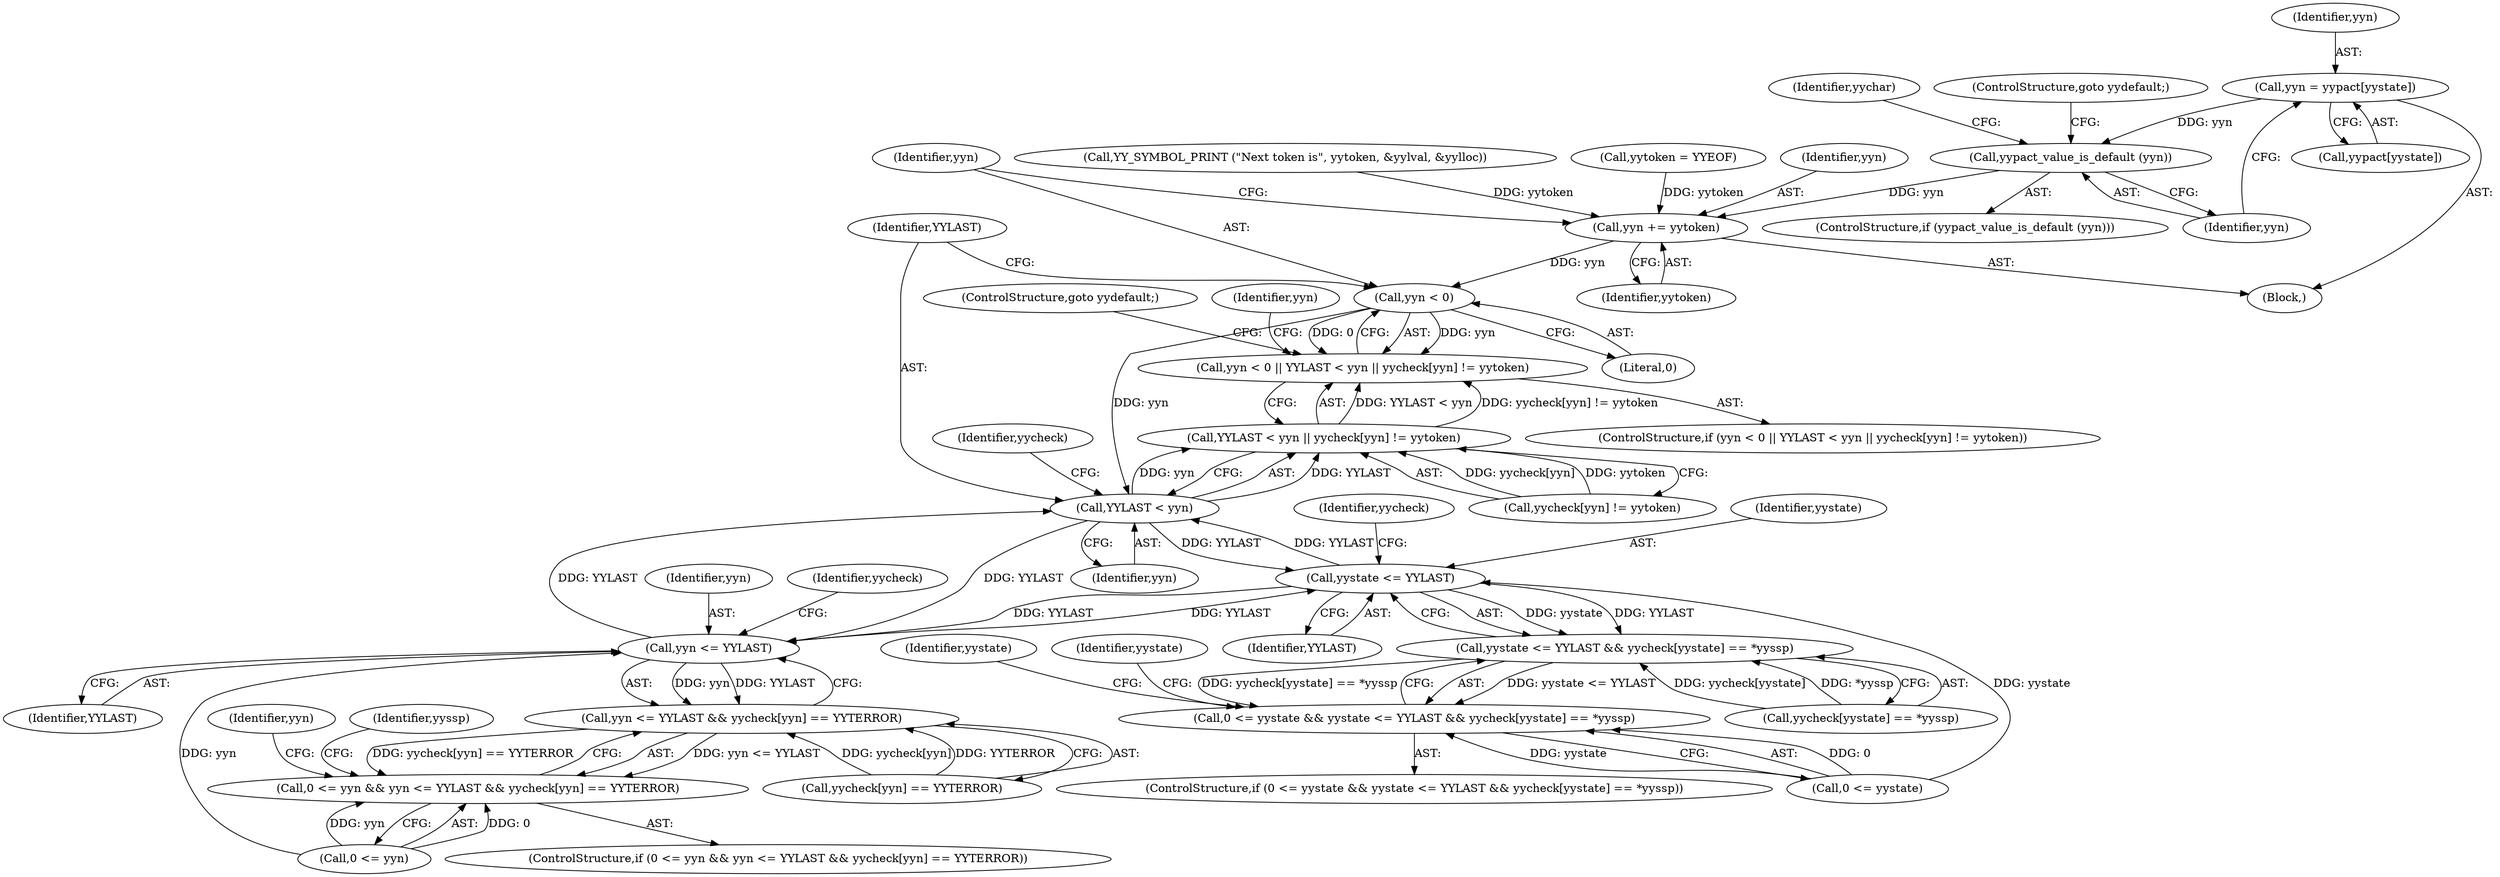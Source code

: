 digraph "0_yara_925bcf3c3b0a28b5b78e25d9efda5c0bf27ae699_1@array" {
"1000383" [label="(Call,yyn = yypact[yystate])"];
"1000389" [label="(Call,yypact_value_is_default (yyn))"];
"1000435" [label="(Call,yyn += yytoken)"];
"1000440" [label="(Call,yyn < 0)"];
"1000439" [label="(Call,yyn < 0 || YYLAST < yyn || yycheck[yyn] != yytoken)"];
"1000444" [label="(Call,YYLAST < yyn)"];
"1000443" [label="(Call,YYLAST < yyn || yycheck[yyn] != yytoken)"];
"1001668" [label="(Call,yystate <= YYLAST)"];
"1001667" [label="(Call,yystate <= YYLAST && yycheck[yystate] == *yyssp)"];
"1001663" [label="(Call,0 <= yystate && yystate <= YYLAST && yycheck[yystate] == *yyssp)"];
"1001782" [label="(Call,yyn <= YYLAST)"];
"1001781" [label="(Call,yyn <= YYLAST && yycheck[yyn] == YYTERROR)"];
"1001777" [label="(Call,0 <= yyn && yyn <= YYLAST && yycheck[yyn] == YYTERROR)"];
"1000439" [label="(Call,yyn < 0 || YYLAST < yyn || yycheck[yyn] != yytoken)"];
"1000436" [label="(Identifier,yyn)"];
"1000444" [label="(Call,YYLAST < yyn)"];
"1001783" [label="(Identifier,yyn)"];
"1000388" [label="(ControlStructure,if (yypact_value_is_default (yyn)))"];
"1001778" [label="(Call,0 <= yyn)"];
"1000385" [label="(Call,yypact[yystate])"];
"1000437" [label="(Identifier,yytoken)"];
"1001678" [label="(Identifier,yystate)"];
"1000445" [label="(Identifier,YYLAST)"];
"1001670" [label="(Identifier,YYLAST)"];
"1001792" [label="(Identifier,yyn)"];
"1001785" [label="(Call,yycheck[yyn] == YYTERROR)"];
"1001777" [label="(Call,0 <= yyn && yyn <= YYLAST && yycheck[yyn] == YYTERROR)"];
"1001784" [label="(Identifier,YYLAST)"];
"1000446" [label="(Identifier,yyn)"];
"1001684" [label="(Identifier,yystate)"];
"1001668" [label="(Call,yystate <= YYLAST)"];
"1001664" [label="(Call,0 <= yystate)"];
"1001673" [label="(Identifier,yycheck)"];
"1000443" [label="(Call,YYLAST < yyn || yycheck[yyn] != yytoken)"];
"1000449" [label="(Identifier,yycheck)"];
"1000216" [label="(Block,)"];
"1000390" [label="(Identifier,yyn)"];
"1000391" [label="(ControlStructure,goto yydefault;)"];
"1001776" [label="(ControlStructure,if (0 <= yyn && yyn <= YYLAST && yycheck[yyn] == YYTERROR))"];
"1000441" [label="(Identifier,yyn)"];
"1000452" [label="(ControlStructure,goto yydefault;)"];
"1001787" [label="(Identifier,yycheck)"];
"1001667" [label="(Call,yystate <= YYLAST && yycheck[yystate] == *yyssp)"];
"1000428" [label="(Call,YY_SYMBOL_PRINT (\"Next token is\", yytoken, &yylval, &yylloc))"];
"1001663" [label="(Call,0 <= yystate && yystate <= YYLAST && yycheck[yystate] == *yyssp)"];
"1000454" [label="(Identifier,yyn)"];
"1001803" [label="(Identifier,yyssp)"];
"1000383" [label="(Call,yyn = yypact[yystate])"];
"1001671" [label="(Call,yycheck[yystate] == *yyssp)"];
"1000438" [label="(ControlStructure,if (yyn < 0 || YYLAST < yyn || yycheck[yyn] != yytoken))"];
"1001669" [label="(Identifier,yystate)"];
"1000440" [label="(Call,yyn < 0)"];
"1000447" [label="(Call,yycheck[yyn] != yytoken)"];
"1000394" [label="(Identifier,yychar)"];
"1000415" [label="(Call,yytoken = YYEOF)"];
"1000442" [label="(Literal,0)"];
"1001662" [label="(ControlStructure,if (0 <= yystate && yystate <= YYLAST && yycheck[yystate] == *yyssp))"];
"1000389" [label="(Call,yypact_value_is_default (yyn))"];
"1000435" [label="(Call,yyn += yytoken)"];
"1000384" [label="(Identifier,yyn)"];
"1001781" [label="(Call,yyn <= YYLAST && yycheck[yyn] == YYTERROR)"];
"1001782" [label="(Call,yyn <= YYLAST)"];
"1000383" -> "1000216"  [label="AST: "];
"1000383" -> "1000385"  [label="CFG: "];
"1000384" -> "1000383"  [label="AST: "];
"1000385" -> "1000383"  [label="AST: "];
"1000390" -> "1000383"  [label="CFG: "];
"1000383" -> "1000389"  [label="DDG: yyn"];
"1000389" -> "1000388"  [label="AST: "];
"1000389" -> "1000390"  [label="CFG: "];
"1000390" -> "1000389"  [label="AST: "];
"1000391" -> "1000389"  [label="CFG: "];
"1000394" -> "1000389"  [label="CFG: "];
"1000389" -> "1000435"  [label="DDG: yyn"];
"1000435" -> "1000216"  [label="AST: "];
"1000435" -> "1000437"  [label="CFG: "];
"1000436" -> "1000435"  [label="AST: "];
"1000437" -> "1000435"  [label="AST: "];
"1000441" -> "1000435"  [label="CFG: "];
"1000415" -> "1000435"  [label="DDG: yytoken"];
"1000428" -> "1000435"  [label="DDG: yytoken"];
"1000435" -> "1000440"  [label="DDG: yyn"];
"1000440" -> "1000439"  [label="AST: "];
"1000440" -> "1000442"  [label="CFG: "];
"1000441" -> "1000440"  [label="AST: "];
"1000442" -> "1000440"  [label="AST: "];
"1000445" -> "1000440"  [label="CFG: "];
"1000439" -> "1000440"  [label="CFG: "];
"1000440" -> "1000439"  [label="DDG: yyn"];
"1000440" -> "1000439"  [label="DDG: 0"];
"1000440" -> "1000444"  [label="DDG: yyn"];
"1000439" -> "1000438"  [label="AST: "];
"1000439" -> "1000443"  [label="CFG: "];
"1000443" -> "1000439"  [label="AST: "];
"1000452" -> "1000439"  [label="CFG: "];
"1000454" -> "1000439"  [label="CFG: "];
"1000443" -> "1000439"  [label="DDG: YYLAST < yyn"];
"1000443" -> "1000439"  [label="DDG: yycheck[yyn] != yytoken"];
"1000444" -> "1000443"  [label="AST: "];
"1000444" -> "1000446"  [label="CFG: "];
"1000445" -> "1000444"  [label="AST: "];
"1000446" -> "1000444"  [label="AST: "];
"1000449" -> "1000444"  [label="CFG: "];
"1000443" -> "1000444"  [label="CFG: "];
"1000444" -> "1000443"  [label="DDG: YYLAST"];
"1000444" -> "1000443"  [label="DDG: yyn"];
"1001668" -> "1000444"  [label="DDG: YYLAST"];
"1001782" -> "1000444"  [label="DDG: YYLAST"];
"1000444" -> "1001668"  [label="DDG: YYLAST"];
"1000444" -> "1001782"  [label="DDG: YYLAST"];
"1000443" -> "1000447"  [label="CFG: "];
"1000447" -> "1000443"  [label="AST: "];
"1000447" -> "1000443"  [label="DDG: yycheck[yyn]"];
"1000447" -> "1000443"  [label="DDG: yytoken"];
"1001668" -> "1001667"  [label="AST: "];
"1001668" -> "1001670"  [label="CFG: "];
"1001669" -> "1001668"  [label="AST: "];
"1001670" -> "1001668"  [label="AST: "];
"1001673" -> "1001668"  [label="CFG: "];
"1001667" -> "1001668"  [label="CFG: "];
"1001668" -> "1001667"  [label="DDG: yystate"];
"1001668" -> "1001667"  [label="DDG: YYLAST"];
"1001664" -> "1001668"  [label="DDG: yystate"];
"1001782" -> "1001668"  [label="DDG: YYLAST"];
"1001668" -> "1001782"  [label="DDG: YYLAST"];
"1001667" -> "1001663"  [label="AST: "];
"1001667" -> "1001671"  [label="CFG: "];
"1001671" -> "1001667"  [label="AST: "];
"1001663" -> "1001667"  [label="CFG: "];
"1001667" -> "1001663"  [label="DDG: yystate <= YYLAST"];
"1001667" -> "1001663"  [label="DDG: yycheck[yystate] == *yyssp"];
"1001671" -> "1001667"  [label="DDG: yycheck[yystate]"];
"1001671" -> "1001667"  [label="DDG: *yyssp"];
"1001663" -> "1001662"  [label="AST: "];
"1001663" -> "1001664"  [label="CFG: "];
"1001664" -> "1001663"  [label="AST: "];
"1001678" -> "1001663"  [label="CFG: "];
"1001684" -> "1001663"  [label="CFG: "];
"1001664" -> "1001663"  [label="DDG: 0"];
"1001664" -> "1001663"  [label="DDG: yystate"];
"1001782" -> "1001781"  [label="AST: "];
"1001782" -> "1001784"  [label="CFG: "];
"1001783" -> "1001782"  [label="AST: "];
"1001784" -> "1001782"  [label="AST: "];
"1001787" -> "1001782"  [label="CFG: "];
"1001781" -> "1001782"  [label="CFG: "];
"1001782" -> "1001781"  [label="DDG: yyn"];
"1001782" -> "1001781"  [label="DDG: YYLAST"];
"1001778" -> "1001782"  [label="DDG: yyn"];
"1001781" -> "1001777"  [label="AST: "];
"1001781" -> "1001785"  [label="CFG: "];
"1001785" -> "1001781"  [label="AST: "];
"1001777" -> "1001781"  [label="CFG: "];
"1001781" -> "1001777"  [label="DDG: yyn <= YYLAST"];
"1001781" -> "1001777"  [label="DDG: yycheck[yyn] == YYTERROR"];
"1001785" -> "1001781"  [label="DDG: yycheck[yyn]"];
"1001785" -> "1001781"  [label="DDG: YYTERROR"];
"1001777" -> "1001776"  [label="AST: "];
"1001777" -> "1001778"  [label="CFG: "];
"1001778" -> "1001777"  [label="AST: "];
"1001792" -> "1001777"  [label="CFG: "];
"1001803" -> "1001777"  [label="CFG: "];
"1001778" -> "1001777"  [label="DDG: 0"];
"1001778" -> "1001777"  [label="DDG: yyn"];
}
